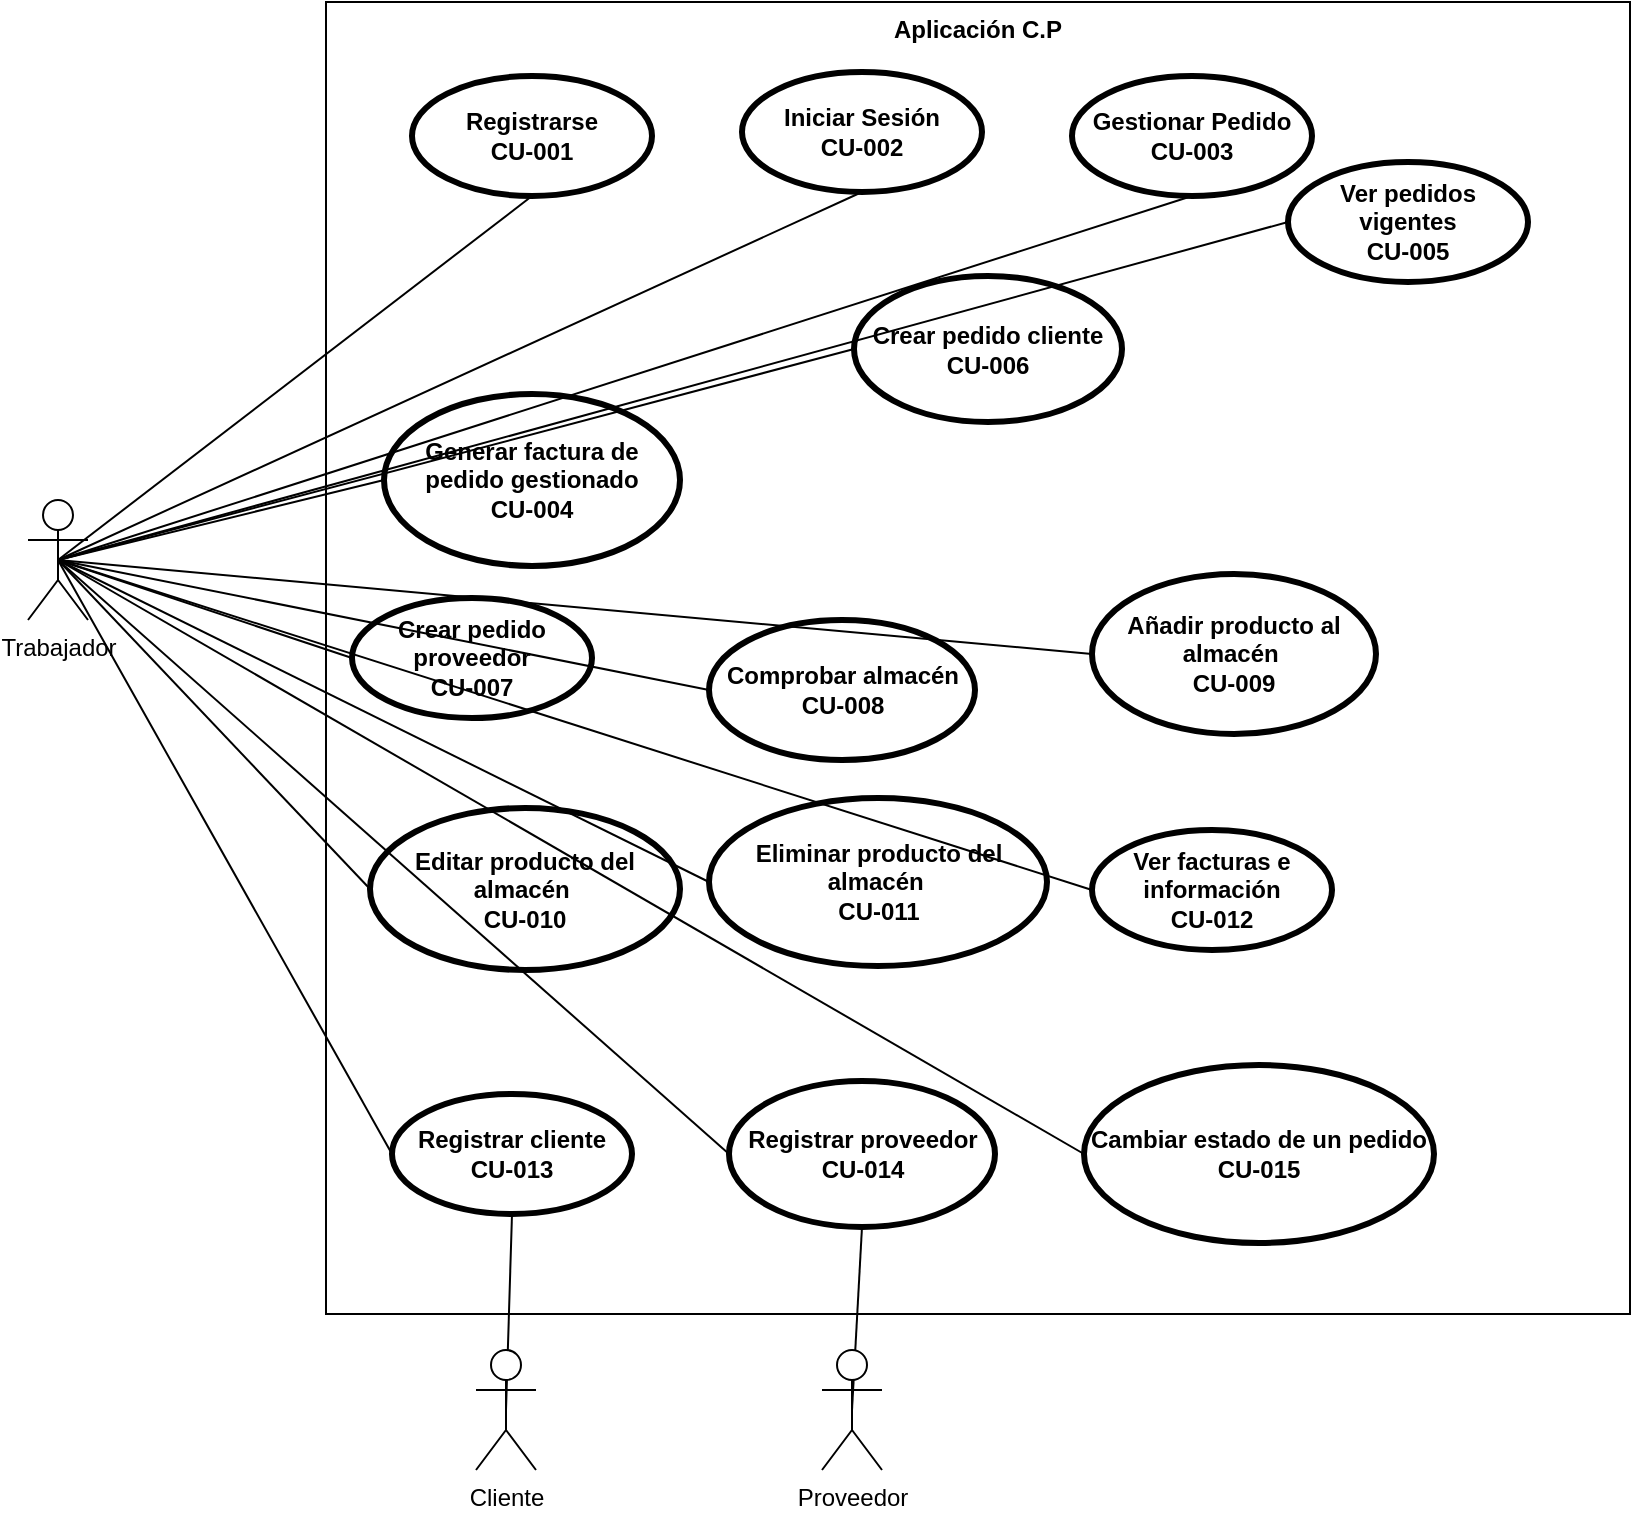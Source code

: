 <mxfile version="24.8.8">
  <diagram id="C5RBs43oDa-KdzZeNtuy" name="Page-1">
    <mxGraphModel dx="1434" dy="822" grid="0" gridSize="10" guides="1" tooltips="1" connect="1" arrows="1" fold="1" page="1" pageScale="1" pageWidth="2339" pageHeight="3300" math="0" shadow="0">
      <root>
        <mxCell id="WIyWlLk6GJQsqaUBKTNV-0" />
        <mxCell id="WIyWlLk6GJQsqaUBKTNV-1" parent="WIyWlLk6GJQsqaUBKTNV-0" />
        <mxCell id="ljU5vBRY7CDgNE-1kHDR-14" value="Aplicación C.P" style="shape=rect;html=1;verticalAlign=top;fontStyle=1;whiteSpace=wrap;align=center;" vertex="1" parent="WIyWlLk6GJQsqaUBKTNV-1">
          <mxGeometry x="753" y="447" width="652" height="656" as="geometry" />
        </mxCell>
        <mxCell id="ljU5vBRY7CDgNE-1kHDR-15" value="Registrarse&lt;div&gt;CU-001&lt;/div&gt;" style="shape=ellipse;html=1;strokeWidth=3;fontStyle=1;whiteSpace=wrap;align=center;perimeter=ellipsePerimeter;" vertex="1" parent="WIyWlLk6GJQsqaUBKTNV-1">
          <mxGeometry x="796" y="484" width="120" height="60" as="geometry" />
        </mxCell>
        <mxCell id="ljU5vBRY7CDgNE-1kHDR-16" value="Gestionar Pedido&lt;div&gt;CU-003&lt;/div&gt;" style="shape=ellipse;html=1;strokeWidth=3;fontStyle=1;whiteSpace=wrap;align=center;perimeter=ellipsePerimeter;" vertex="1" parent="WIyWlLk6GJQsqaUBKTNV-1">
          <mxGeometry x="1126" y="484" width="120" height="60" as="geometry" />
        </mxCell>
        <mxCell id="ljU5vBRY7CDgNE-1kHDR-17" value="Comprobar almacén&lt;div&gt;CU-008&lt;/div&gt;" style="shape=ellipse;html=1;strokeWidth=3;fontStyle=1;whiteSpace=wrap;align=center;perimeter=ellipsePerimeter;" vertex="1" parent="WIyWlLk6GJQsqaUBKTNV-1">
          <mxGeometry x="944.5" y="756" width="133" height="70" as="geometry" />
        </mxCell>
        <mxCell id="ljU5vBRY7CDgNE-1kHDR-18" value="Ver pedidos vigentes&lt;div&gt;CU-005&lt;/div&gt;" style="shape=ellipse;html=1;strokeWidth=3;fontStyle=1;whiteSpace=wrap;align=center;perimeter=ellipsePerimeter;" vertex="1" parent="WIyWlLk6GJQsqaUBKTNV-1">
          <mxGeometry x="1234" y="527" width="120" height="60" as="geometry" />
        </mxCell>
        <mxCell id="ljU5vBRY7CDgNE-1kHDR-19" value="Ver facturas e información&lt;div&gt;CU-012&lt;/div&gt;" style="shape=ellipse;html=1;strokeWidth=3;fontStyle=1;whiteSpace=wrap;align=center;perimeter=ellipsePerimeter;" vertex="1" parent="WIyWlLk6GJQsqaUBKTNV-1">
          <mxGeometry x="1136" y="861" width="120" height="60" as="geometry" />
        </mxCell>
        <mxCell id="ljU5vBRY7CDgNE-1kHDR-20" value="Iniciar Sesión&lt;div&gt;CU-002&lt;/div&gt;" style="shape=ellipse;html=1;strokeWidth=3;fontStyle=1;whiteSpace=wrap;align=center;perimeter=ellipsePerimeter;" vertex="1" parent="WIyWlLk6GJQsqaUBKTNV-1">
          <mxGeometry x="961" y="482" width="120" height="60" as="geometry" />
        </mxCell>
        <mxCell id="ljU5vBRY7CDgNE-1kHDR-21" value="Crear pedido proveedor&lt;div&gt;CU-007&lt;/div&gt;" style="shape=ellipse;html=1;strokeWidth=3;fontStyle=1;whiteSpace=wrap;align=center;perimeter=ellipsePerimeter;" vertex="1" parent="WIyWlLk6GJQsqaUBKTNV-1">
          <mxGeometry x="766" y="745" width="120" height="60" as="geometry" />
        </mxCell>
        <mxCell id="ljU5vBRY7CDgNE-1kHDR-22" value="Cambiar estado de un pedido&lt;div&gt;CU-015&lt;/div&gt;" style="shape=ellipse;html=1;strokeWidth=3;fontStyle=1;whiteSpace=wrap;align=center;perimeter=ellipsePerimeter;" vertex="1" parent="WIyWlLk6GJQsqaUBKTNV-1">
          <mxGeometry x="1132" y="978.5" width="175" height="89" as="geometry" />
        </mxCell>
        <mxCell id="ljU5vBRY7CDgNE-1kHDR-23" value="Eliminar producto del almacén&amp;nbsp;&lt;div&gt;CU-011&lt;/div&gt;" style="shape=ellipse;html=1;strokeWidth=3;fontStyle=1;whiteSpace=wrap;align=center;perimeter=ellipsePerimeter;" vertex="1" parent="WIyWlLk6GJQsqaUBKTNV-1">
          <mxGeometry x="944.5" y="845" width="169" height="84" as="geometry" />
        </mxCell>
        <mxCell id="ljU5vBRY7CDgNE-1kHDR-24" value="Añadir producto al almacén&amp;nbsp;&lt;div&gt;CU-009&lt;/div&gt;" style="shape=ellipse;html=1;strokeWidth=3;fontStyle=1;whiteSpace=wrap;align=center;perimeter=ellipsePerimeter;" vertex="1" parent="WIyWlLk6GJQsqaUBKTNV-1">
          <mxGeometry x="1136" y="733" width="142" height="80" as="geometry" />
        </mxCell>
        <mxCell id="ljU5vBRY7CDgNE-1kHDR-25" value="Crear pedido cliente&lt;div&gt;CU-006&lt;/div&gt;" style="shape=ellipse;html=1;strokeWidth=3;fontStyle=1;whiteSpace=wrap;align=center;perimeter=ellipsePerimeter;" vertex="1" parent="WIyWlLk6GJQsqaUBKTNV-1">
          <mxGeometry x="1017" y="584" width="134" height="73" as="geometry" />
        </mxCell>
        <mxCell id="ljU5vBRY7CDgNE-1kHDR-26" value="Editar producto del almacén&amp;nbsp;&lt;div&gt;CU-010&lt;/div&gt;" style="shape=ellipse;html=1;strokeWidth=3;fontStyle=1;whiteSpace=wrap;align=center;perimeter=ellipsePerimeter;" vertex="1" parent="WIyWlLk6GJQsqaUBKTNV-1">
          <mxGeometry x="775" y="850" width="155" height="81" as="geometry" />
        </mxCell>
        <mxCell id="ljU5vBRY7CDgNE-1kHDR-27" value="Generar factura de pedido gestionado&lt;div&gt;CU-004&lt;/div&gt;" style="shape=ellipse;html=1;strokeWidth=3;fontStyle=1;whiteSpace=wrap;align=center;perimeter=ellipsePerimeter;" vertex="1" parent="WIyWlLk6GJQsqaUBKTNV-1">
          <mxGeometry x="782" y="643" width="148" height="86" as="geometry" />
        </mxCell>
        <mxCell id="ljU5vBRY7CDgNE-1kHDR-28" value="Registrar cliente&lt;div&gt;CU-013&lt;/div&gt;" style="shape=ellipse;html=1;strokeWidth=3;fontStyle=1;whiteSpace=wrap;align=center;perimeter=ellipsePerimeter;" vertex="1" parent="WIyWlLk6GJQsqaUBKTNV-1">
          <mxGeometry x="786" y="993" width="120" height="60" as="geometry" />
        </mxCell>
        <mxCell id="ljU5vBRY7CDgNE-1kHDR-29" value="Registrar proveedor&lt;div&gt;CU-014&lt;/div&gt;" style="shape=ellipse;html=1;strokeWidth=3;fontStyle=1;whiteSpace=wrap;align=center;perimeter=ellipsePerimeter;" vertex="1" parent="WIyWlLk6GJQsqaUBKTNV-1">
          <mxGeometry x="954.5" y="986.5" width="133" height="73" as="geometry" />
        </mxCell>
        <mxCell id="ljU5vBRY7CDgNE-1kHDR-31" style="edgeStyle=none;curved=1;rounded=0;orthogonalLoop=1;jettySize=auto;html=1;exitX=0.5;exitY=0.5;exitDx=0;exitDy=0;exitPerimeter=0;entryX=0.5;entryY=1;entryDx=0;entryDy=0;fontSize=12;startSize=8;endSize=8;endArrow=none;endFill=0;" edge="1" parent="WIyWlLk6GJQsqaUBKTNV-1" source="ljU5vBRY7CDgNE-1kHDR-30" target="ljU5vBRY7CDgNE-1kHDR-15">
          <mxGeometry relative="1" as="geometry" />
        </mxCell>
        <mxCell id="ljU5vBRY7CDgNE-1kHDR-32" style="edgeStyle=none;curved=1;rounded=0;orthogonalLoop=1;jettySize=auto;html=1;exitX=0.5;exitY=0.5;exitDx=0;exitDy=0;exitPerimeter=0;entryX=0.5;entryY=1;entryDx=0;entryDy=0;fontSize=12;startSize=8;endSize=8;endArrow=none;endFill=0;" edge="1" parent="WIyWlLk6GJQsqaUBKTNV-1" source="ljU5vBRY7CDgNE-1kHDR-30" target="ljU5vBRY7CDgNE-1kHDR-20">
          <mxGeometry relative="1" as="geometry" />
        </mxCell>
        <mxCell id="ljU5vBRY7CDgNE-1kHDR-33" style="edgeStyle=none;curved=1;rounded=0;orthogonalLoop=1;jettySize=auto;html=1;exitX=0.5;exitY=0.5;exitDx=0;exitDy=0;exitPerimeter=0;entryX=0.5;entryY=1;entryDx=0;entryDy=0;fontSize=12;startSize=8;endSize=8;endArrow=none;endFill=0;" edge="1" parent="WIyWlLk6GJQsqaUBKTNV-1" source="ljU5vBRY7CDgNE-1kHDR-30" target="ljU5vBRY7CDgNE-1kHDR-16">
          <mxGeometry relative="1" as="geometry" />
        </mxCell>
        <mxCell id="ljU5vBRY7CDgNE-1kHDR-34" style="edgeStyle=none;curved=1;rounded=0;orthogonalLoop=1;jettySize=auto;html=1;exitX=0.5;exitY=0.5;exitDx=0;exitDy=0;exitPerimeter=0;entryX=0;entryY=0.5;entryDx=0;entryDy=0;fontSize=12;startSize=8;endSize=8;endArrow=none;endFill=0;" edge="1" parent="WIyWlLk6GJQsqaUBKTNV-1" source="ljU5vBRY7CDgNE-1kHDR-30" target="ljU5vBRY7CDgNE-1kHDR-27">
          <mxGeometry relative="1" as="geometry" />
        </mxCell>
        <mxCell id="ljU5vBRY7CDgNE-1kHDR-35" style="edgeStyle=none;curved=1;rounded=0;orthogonalLoop=1;jettySize=auto;html=1;exitX=0.5;exitY=0.5;exitDx=0;exitDy=0;exitPerimeter=0;entryX=0;entryY=0.5;entryDx=0;entryDy=0;fontSize=12;startSize=8;endSize=8;endArrow=none;endFill=0;" edge="1" parent="WIyWlLk6GJQsqaUBKTNV-1" source="ljU5vBRY7CDgNE-1kHDR-30" target="ljU5vBRY7CDgNE-1kHDR-18">
          <mxGeometry relative="1" as="geometry" />
        </mxCell>
        <mxCell id="ljU5vBRY7CDgNE-1kHDR-36" style="edgeStyle=none;curved=1;rounded=0;orthogonalLoop=1;jettySize=auto;html=1;exitX=0.5;exitY=0.5;exitDx=0;exitDy=0;exitPerimeter=0;entryX=0;entryY=0.5;entryDx=0;entryDy=0;fontSize=12;startSize=8;endSize=8;endArrow=none;endFill=0;" edge="1" parent="WIyWlLk6GJQsqaUBKTNV-1" source="ljU5vBRY7CDgNE-1kHDR-30" target="ljU5vBRY7CDgNE-1kHDR-25">
          <mxGeometry relative="1" as="geometry" />
        </mxCell>
        <mxCell id="ljU5vBRY7CDgNE-1kHDR-39" style="edgeStyle=none;curved=1;rounded=0;orthogonalLoop=1;jettySize=auto;html=1;exitX=0.5;exitY=0.5;exitDx=0;exitDy=0;exitPerimeter=0;entryX=0;entryY=0.5;entryDx=0;entryDy=0;fontSize=12;startSize=8;endSize=8;endArrow=none;endFill=0;" edge="1" parent="WIyWlLk6GJQsqaUBKTNV-1" source="ljU5vBRY7CDgNE-1kHDR-30" target="ljU5vBRY7CDgNE-1kHDR-21">
          <mxGeometry relative="1" as="geometry" />
        </mxCell>
        <mxCell id="ljU5vBRY7CDgNE-1kHDR-40" style="edgeStyle=none;curved=1;rounded=0;orthogonalLoop=1;jettySize=auto;html=1;exitX=0.5;exitY=0.5;exitDx=0;exitDy=0;exitPerimeter=0;entryX=0;entryY=0.5;entryDx=0;entryDy=0;fontSize=12;startSize=8;endSize=8;endArrow=none;endFill=0;" edge="1" parent="WIyWlLk6GJQsqaUBKTNV-1" source="ljU5vBRY7CDgNE-1kHDR-30" target="ljU5vBRY7CDgNE-1kHDR-26">
          <mxGeometry relative="1" as="geometry" />
        </mxCell>
        <mxCell id="ljU5vBRY7CDgNE-1kHDR-41" style="edgeStyle=none;curved=1;rounded=0;orthogonalLoop=1;jettySize=auto;html=1;exitX=0.5;exitY=0.5;exitDx=0;exitDy=0;exitPerimeter=0;entryX=0;entryY=0.5;entryDx=0;entryDy=0;fontSize=12;startSize=8;endSize=8;endArrow=none;endFill=0;" edge="1" parent="WIyWlLk6GJQsqaUBKTNV-1" source="ljU5vBRY7CDgNE-1kHDR-30" target="ljU5vBRY7CDgNE-1kHDR-17">
          <mxGeometry relative="1" as="geometry" />
        </mxCell>
        <mxCell id="ljU5vBRY7CDgNE-1kHDR-42" style="edgeStyle=none;curved=1;rounded=0;orthogonalLoop=1;jettySize=auto;html=1;exitX=0.5;exitY=0.5;exitDx=0;exitDy=0;exitPerimeter=0;entryX=0;entryY=0.5;entryDx=0;entryDy=0;fontSize=12;startSize=8;endSize=8;endArrow=none;endFill=0;" edge="1" parent="WIyWlLk6GJQsqaUBKTNV-1" source="ljU5vBRY7CDgNE-1kHDR-30" target="ljU5vBRY7CDgNE-1kHDR-24">
          <mxGeometry relative="1" as="geometry" />
        </mxCell>
        <mxCell id="ljU5vBRY7CDgNE-1kHDR-43" style="edgeStyle=none;curved=1;rounded=0;orthogonalLoop=1;jettySize=auto;html=1;exitX=0.5;exitY=0.5;exitDx=0;exitDy=0;exitPerimeter=0;entryX=0;entryY=0.5;entryDx=0;entryDy=0;fontSize=12;startSize=8;endSize=8;endArrow=none;endFill=0;" edge="1" parent="WIyWlLk6GJQsqaUBKTNV-1" source="ljU5vBRY7CDgNE-1kHDR-30" target="ljU5vBRY7CDgNE-1kHDR-28">
          <mxGeometry relative="1" as="geometry" />
        </mxCell>
        <mxCell id="ljU5vBRY7CDgNE-1kHDR-44" style="edgeStyle=none;curved=1;rounded=0;orthogonalLoop=1;jettySize=auto;html=1;exitX=0.5;exitY=0.5;exitDx=0;exitDy=0;exitPerimeter=0;entryX=0;entryY=0.5;entryDx=0;entryDy=0;fontSize=12;startSize=8;endSize=8;endArrow=none;endFill=0;" edge="1" parent="WIyWlLk6GJQsqaUBKTNV-1" source="ljU5vBRY7CDgNE-1kHDR-30" target="ljU5vBRY7CDgNE-1kHDR-29">
          <mxGeometry relative="1" as="geometry" />
        </mxCell>
        <mxCell id="ljU5vBRY7CDgNE-1kHDR-45" style="edgeStyle=none;curved=1;rounded=0;orthogonalLoop=1;jettySize=auto;html=1;exitX=0.5;exitY=0.5;exitDx=0;exitDy=0;exitPerimeter=0;entryX=0;entryY=0.5;entryDx=0;entryDy=0;fontSize=12;startSize=8;endSize=8;endArrow=none;endFill=0;" edge="1" parent="WIyWlLk6GJQsqaUBKTNV-1" source="ljU5vBRY7CDgNE-1kHDR-30" target="ljU5vBRY7CDgNE-1kHDR-23">
          <mxGeometry relative="1" as="geometry" />
        </mxCell>
        <mxCell id="ljU5vBRY7CDgNE-1kHDR-46" style="edgeStyle=none;curved=1;rounded=0;orthogonalLoop=1;jettySize=auto;html=1;exitX=0.5;exitY=0.5;exitDx=0;exitDy=0;exitPerimeter=0;entryX=0;entryY=0.5;entryDx=0;entryDy=0;fontSize=12;startSize=8;endSize=8;endArrow=none;endFill=0;" edge="1" parent="WIyWlLk6GJQsqaUBKTNV-1" source="ljU5vBRY7CDgNE-1kHDR-30" target="ljU5vBRY7CDgNE-1kHDR-22">
          <mxGeometry relative="1" as="geometry" />
        </mxCell>
        <mxCell id="ljU5vBRY7CDgNE-1kHDR-47" style="edgeStyle=none;curved=1;rounded=0;orthogonalLoop=1;jettySize=auto;html=1;exitX=0.5;exitY=0.5;exitDx=0;exitDy=0;exitPerimeter=0;entryX=0;entryY=0.5;entryDx=0;entryDy=0;fontSize=12;startSize=8;endSize=8;endArrow=none;endFill=0;" edge="1" parent="WIyWlLk6GJQsqaUBKTNV-1" source="ljU5vBRY7CDgNE-1kHDR-30" target="ljU5vBRY7CDgNE-1kHDR-19">
          <mxGeometry relative="1" as="geometry" />
        </mxCell>
        <mxCell id="ljU5vBRY7CDgNE-1kHDR-30" value="Trabajador" style="shape=umlActor;html=1;verticalLabelPosition=bottom;verticalAlign=top;align=center;" vertex="1" parent="WIyWlLk6GJQsqaUBKTNV-1">
          <mxGeometry x="604" y="696" width="30" height="60" as="geometry" />
        </mxCell>
        <mxCell id="ljU5vBRY7CDgNE-1kHDR-50" style="edgeStyle=none;curved=1;rounded=0;orthogonalLoop=1;jettySize=auto;html=1;exitX=0.5;exitY=0.5;exitDx=0;exitDy=0;exitPerimeter=0;entryX=0.5;entryY=1;entryDx=0;entryDy=0;fontSize=12;startSize=8;endSize=8;endArrow=none;endFill=0;" edge="1" parent="WIyWlLk6GJQsqaUBKTNV-1" source="ljU5vBRY7CDgNE-1kHDR-48" target="ljU5vBRY7CDgNE-1kHDR-28">
          <mxGeometry relative="1" as="geometry" />
        </mxCell>
        <mxCell id="ljU5vBRY7CDgNE-1kHDR-48" value="Cliente" style="shape=umlActor;html=1;verticalLabelPosition=bottom;verticalAlign=top;align=center;" vertex="1" parent="WIyWlLk6GJQsqaUBKTNV-1">
          <mxGeometry x="828" y="1121" width="30" height="60" as="geometry" />
        </mxCell>
        <mxCell id="ljU5vBRY7CDgNE-1kHDR-51" style="edgeStyle=none;curved=1;rounded=0;orthogonalLoop=1;jettySize=auto;html=1;exitX=0.5;exitY=0.5;exitDx=0;exitDy=0;exitPerimeter=0;entryX=0.5;entryY=1;entryDx=0;entryDy=0;fontSize=12;startSize=8;endSize=8;endArrow=none;endFill=0;" edge="1" parent="WIyWlLk6GJQsqaUBKTNV-1" source="ljU5vBRY7CDgNE-1kHDR-49" target="ljU5vBRY7CDgNE-1kHDR-29">
          <mxGeometry relative="1" as="geometry" />
        </mxCell>
        <mxCell id="ljU5vBRY7CDgNE-1kHDR-49" value="Proveedor" style="shape=umlActor;html=1;verticalLabelPosition=bottom;verticalAlign=top;align=center;" vertex="1" parent="WIyWlLk6GJQsqaUBKTNV-1">
          <mxGeometry x="1001" y="1121" width="30" height="60" as="geometry" />
        </mxCell>
      </root>
    </mxGraphModel>
  </diagram>
</mxfile>
